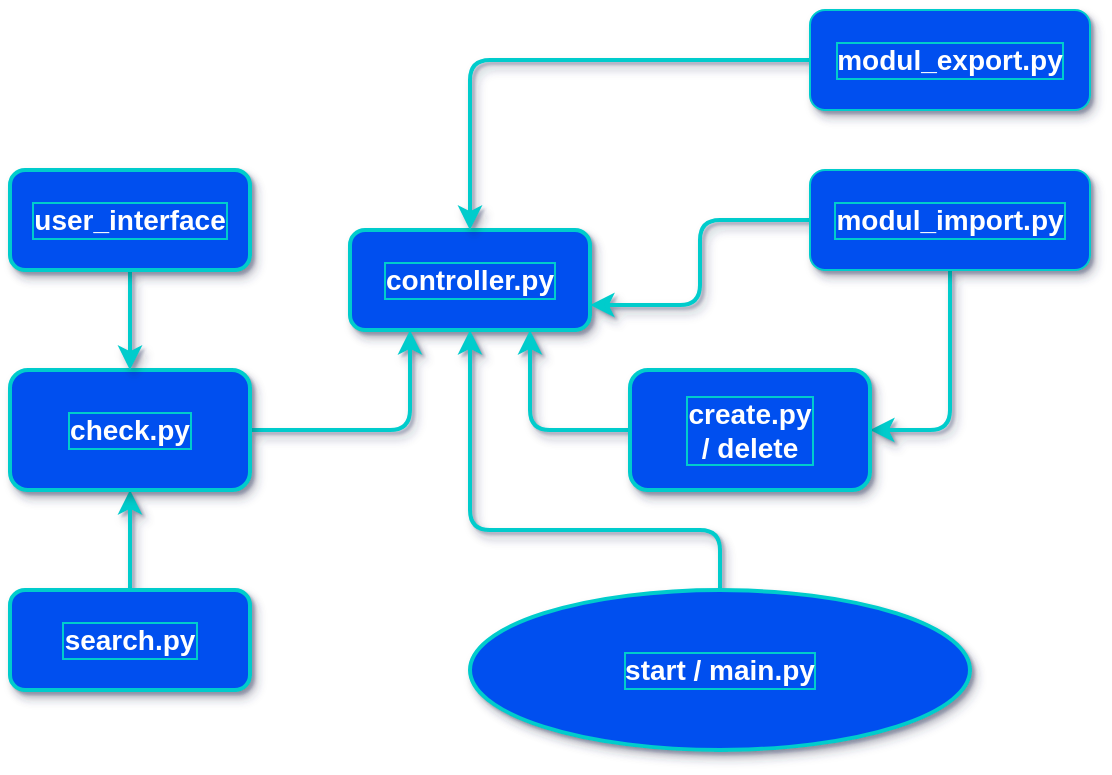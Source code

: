 <mxfile>
    <diagram id="C5RBs43oDa-KdzZeNtuy" name="Page-1">
        <mxGraphModel dx="756" dy="297" grid="1" gridSize="10" guides="1" tooltips="1" connect="1" arrows="1" fold="1" page="1" pageScale="1" pageWidth="827" pageHeight="1169" background="#ffffff" math="0" shadow="1">
            <root>
                <mxCell id="WIyWlLk6GJQsqaUBKTNV-0"/>
                <mxCell id="WIyWlLk6GJQsqaUBKTNV-1" parent="WIyWlLk6GJQsqaUBKTNV-0"/>
                <mxCell id="1ct1XAG1qSGuXSluaMcr-0" value="controller.py" style="rounded=1;whiteSpace=wrap;html=1;fillColor=#0050ef;fontColor=#ffffff;strokeColor=#00CCCC;strokeWidth=2;shadow=1;sketch=0;fontStyle=1;labelBackgroundColor=none;labelBorderColor=#00CCCC;fontSize=14;" parent="WIyWlLk6GJQsqaUBKTNV-1" vertex="1">
                    <mxGeometry x="330" y="150" width="120" height="50" as="geometry"/>
                </mxCell>
                <mxCell id="1ct1XAG1qSGuXSluaMcr-12" style="edgeStyle=orthogonalEdgeStyle;rounded=1;orthogonalLoop=1;jettySize=auto;html=1;entryX=0.5;entryY=1;entryDx=0;entryDy=0;fontColor=#FFFFFF;fillColor=#0050ef;strokeColor=#00CCCC;strokeWidth=2;shadow=1;sketch=0;fontStyle=1;labelBackgroundColor=none;labelBorderColor=#00CCCC;fontSize=14;" parent="WIyWlLk6GJQsqaUBKTNV-1" source="1ct1XAG1qSGuXSluaMcr-1" target="1ct1XAG1qSGuXSluaMcr-2" edge="1">
                    <mxGeometry relative="1" as="geometry"/>
                </mxCell>
                <mxCell id="1ct1XAG1qSGuXSluaMcr-1" value="search.py" style="rounded=1;whiteSpace=wrap;html=1;fillColor=#0050ef;fontColor=#ffffff;strokeColor=#00CCCC;strokeWidth=2;shadow=1;sketch=0;fontStyle=1;labelBackgroundColor=none;labelBorderColor=#00CCCC;fontSize=14;" parent="WIyWlLk6GJQsqaUBKTNV-1" vertex="1">
                    <mxGeometry x="160" y="330" width="120" height="50" as="geometry"/>
                </mxCell>
                <mxCell id="1ct1XAG1qSGuXSluaMcr-9" style="edgeStyle=orthogonalEdgeStyle;rounded=1;orthogonalLoop=1;jettySize=auto;html=1;entryX=0.25;entryY=1;entryDx=0;entryDy=0;fontColor=#FFFFFF;fillColor=#0050ef;strokeColor=#00CCCC;strokeWidth=2;shadow=1;sketch=0;fontStyle=1;labelBackgroundColor=none;labelBorderColor=#00CCCC;fontSize=14;" parent="WIyWlLk6GJQsqaUBKTNV-1" source="1ct1XAG1qSGuXSluaMcr-2" target="1ct1XAG1qSGuXSluaMcr-0" edge="1">
                    <mxGeometry relative="1" as="geometry"/>
                </mxCell>
                <mxCell id="1ct1XAG1qSGuXSluaMcr-2" value="&lt;font style=&quot;font-size: 14px;&quot;&gt;check.py&lt;/font&gt;" style="rounded=1;whiteSpace=wrap;html=1;fontColor=#ffffff;fillColor=#0050ef;strokeColor=#00CCCC;strokeWidth=2;shadow=1;sketch=0;fontStyle=1;labelBackgroundColor=none;labelBorderColor=#00CCCC;fontSize=14;" parent="WIyWlLk6GJQsqaUBKTNV-1" vertex="1">
                    <mxGeometry x="160" y="220" width="120" height="60" as="geometry"/>
                </mxCell>
                <mxCell id="1ct1XAG1qSGuXSluaMcr-10" style="edgeStyle=orthogonalEdgeStyle;rounded=1;orthogonalLoop=1;jettySize=auto;html=1;entryX=0.5;entryY=0;entryDx=0;entryDy=0;fontColor=#FFFFFF;fillColor=#0050ef;strokeColor=#00CCCC;strokeWidth=2;shadow=1;sketch=0;fontStyle=1;labelBackgroundColor=none;labelBorderColor=#00CCCC;fontSize=14;" parent="WIyWlLk6GJQsqaUBKTNV-1" source="1ct1XAG1qSGuXSluaMcr-4" target="1ct1XAG1qSGuXSluaMcr-2" edge="1">
                    <mxGeometry relative="1" as="geometry"/>
                </mxCell>
                <mxCell id="1ct1XAG1qSGuXSluaMcr-4" value="user_interface" style="rounded=1;whiteSpace=wrap;html=1;fontColor=#ffffff;fillColor=#0050ef;strokeColor=#00CCCC;strokeWidth=2;shadow=1;sketch=0;fontStyle=1;labelBackgroundColor=none;labelBorderColor=#00CCCC;fontSize=14;" parent="WIyWlLk6GJQsqaUBKTNV-1" vertex="1">
                    <mxGeometry x="160" y="120" width="120" height="50" as="geometry"/>
                </mxCell>
                <mxCell id="1ct1XAG1qSGuXSluaMcr-17" style="edgeStyle=orthogonalEdgeStyle;rounded=1;orthogonalLoop=1;jettySize=auto;html=1;entryX=1;entryY=0.75;entryDx=0;entryDy=0;fontColor=#FFFFFF;fillColor=#0050ef;strokeColor=#00CCCC;strokeWidth=2;shadow=1;sketch=0;fontStyle=1;labelBackgroundColor=none;labelBorderColor=#00CCCC;fontSize=14;" parent="WIyWlLk6GJQsqaUBKTNV-1" source="1ct1XAG1qSGuXSluaMcr-5" target="1ct1XAG1qSGuXSluaMcr-0" edge="1">
                    <mxGeometry relative="1" as="geometry"/>
                </mxCell>
                <mxCell id="1ct1XAG1qSGuXSluaMcr-18" style="edgeStyle=orthogonalEdgeStyle;rounded=1;orthogonalLoop=1;jettySize=auto;html=1;entryX=1;entryY=0.5;entryDx=0;entryDy=0;fontColor=#FFFFFF;fillColor=#0050ef;strokeColor=#00CCCC;strokeWidth=2;shadow=1;sketch=0;fontStyle=1;labelBackgroundColor=none;labelBorderColor=#00CCCC;fontSize=14;" parent="WIyWlLk6GJQsqaUBKTNV-1" source="1ct1XAG1qSGuXSluaMcr-5" target="1ct1XAG1qSGuXSluaMcr-7" edge="1">
                    <mxGeometry relative="1" as="geometry"/>
                </mxCell>
                <mxCell id="1ct1XAG1qSGuXSluaMcr-5" value="modul_import.py" style="rounded=1;whiteSpace=wrap;html=1;fontColor=#ffffff;fillColor=#0050ef;strokeColor=#00CCCC;shadow=1;sketch=0;fontStyle=1;labelBackgroundColor=none;labelBorderColor=#00CCCC;fontSize=14;" parent="WIyWlLk6GJQsqaUBKTNV-1" vertex="1">
                    <mxGeometry x="560" y="120" width="140" height="50" as="geometry"/>
                </mxCell>
                <mxCell id="1ct1XAG1qSGuXSluaMcr-15" style="edgeStyle=orthogonalEdgeStyle;rounded=1;orthogonalLoop=1;jettySize=auto;html=1;exitX=0;exitY=0.5;exitDx=0;exitDy=0;entryX=0.5;entryY=0;entryDx=0;entryDy=0;fontColor=#FFFFFF;fillColor=#0050ef;strokeColor=#00CCCC;strokeWidth=2;shadow=1;sketch=0;fontStyle=1;labelBackgroundColor=none;labelBorderColor=#00CCCC;fontSize=14;" parent="WIyWlLk6GJQsqaUBKTNV-1" source="1ct1XAG1qSGuXSluaMcr-6" target="1ct1XAG1qSGuXSluaMcr-0" edge="1">
                    <mxGeometry relative="1" as="geometry"/>
                </mxCell>
                <mxCell id="1ct1XAG1qSGuXSluaMcr-6" value="modul_export.py" style="rounded=1;whiteSpace=wrap;html=1;fontColor=#ffffff;fillColor=#0050ef;strokeColor=#00CCCC;shadow=1;sketch=0;fontStyle=1;labelBackgroundColor=none;labelBorderColor=#00CCCC;fontSize=14;" parent="WIyWlLk6GJQsqaUBKTNV-1" vertex="1">
                    <mxGeometry x="560" y="40" width="140" height="50" as="geometry"/>
                </mxCell>
                <mxCell id="1ct1XAG1qSGuXSluaMcr-11" style="edgeStyle=orthogonalEdgeStyle;rounded=1;orthogonalLoop=1;jettySize=auto;html=1;entryX=0.75;entryY=1;entryDx=0;entryDy=0;fontColor=#FFFFFF;fillColor=#0050ef;strokeColor=#00CCCC;strokeWidth=2;shadow=1;sketch=0;fontStyle=1;labelBackgroundColor=none;labelBorderColor=#00CCCC;fontSize=14;" parent="WIyWlLk6GJQsqaUBKTNV-1" source="1ct1XAG1qSGuXSluaMcr-7" target="1ct1XAG1qSGuXSluaMcr-0" edge="1">
                    <mxGeometry relative="1" as="geometry"/>
                </mxCell>
                <mxCell id="1ct1XAG1qSGuXSluaMcr-7" value="create.py&lt;br style=&quot;font-size: 14px;&quot;&gt;/ delete" style="rounded=1;whiteSpace=wrap;html=1;fontColor=#ffffff;fillColor=#0050ef;strokeColor=#00CCCC;strokeWidth=2;shadow=1;sketch=0;gradientColor=none;fontStyle=1;labelBackgroundColor=none;labelBorderColor=#00CCCC;fontSize=14;" parent="WIyWlLk6GJQsqaUBKTNV-1" vertex="1">
                    <mxGeometry x="470" y="220" width="120" height="60" as="geometry"/>
                </mxCell>
                <mxCell id="1" style="edgeStyle=none;rounded=1;sketch=0;html=1;exitX=0.5;exitY=0;exitDx=0;exitDy=0;shadow=1;fontColor=#FFFFFF;strokeColor=#00CCCC;strokeWidth=2;entryX=0.5;entryY=1;entryDx=0;entryDy=0;fontStyle=1;labelBackgroundColor=none;labelBorderColor=#00CCCC;fontSize=14;" edge="1" parent="WIyWlLk6GJQsqaUBKTNV-1" source="0" target="1ct1XAG1qSGuXSluaMcr-0">
                    <mxGeometry relative="1" as="geometry">
                        <mxPoint x="390" y="210" as="targetPoint"/>
                        <Array as="points">
                            <mxPoint x="515" y="300"/>
                            <mxPoint x="390" y="300"/>
                        </Array>
                    </mxGeometry>
                </mxCell>
                <mxCell id="0" value="start / main.py" style="ellipse;whiteSpace=wrap;html=1;rounded=1;fontColor=#FFFFFF;strokeColor=#00CCCC;strokeWidth=2;fillColor=#0050ef;gradientColor=none;shadow=1;sketch=0;gradientDirection=south;fontStyle=1;labelBackgroundColor=none;labelBorderColor=#00CCCC;fontSize=14;" vertex="1" parent="WIyWlLk6GJQsqaUBKTNV-1">
                    <mxGeometry x="390" y="330" width="250" height="80" as="geometry"/>
                </mxCell>
            </root>
        </mxGraphModel>
    </diagram>
</mxfile>